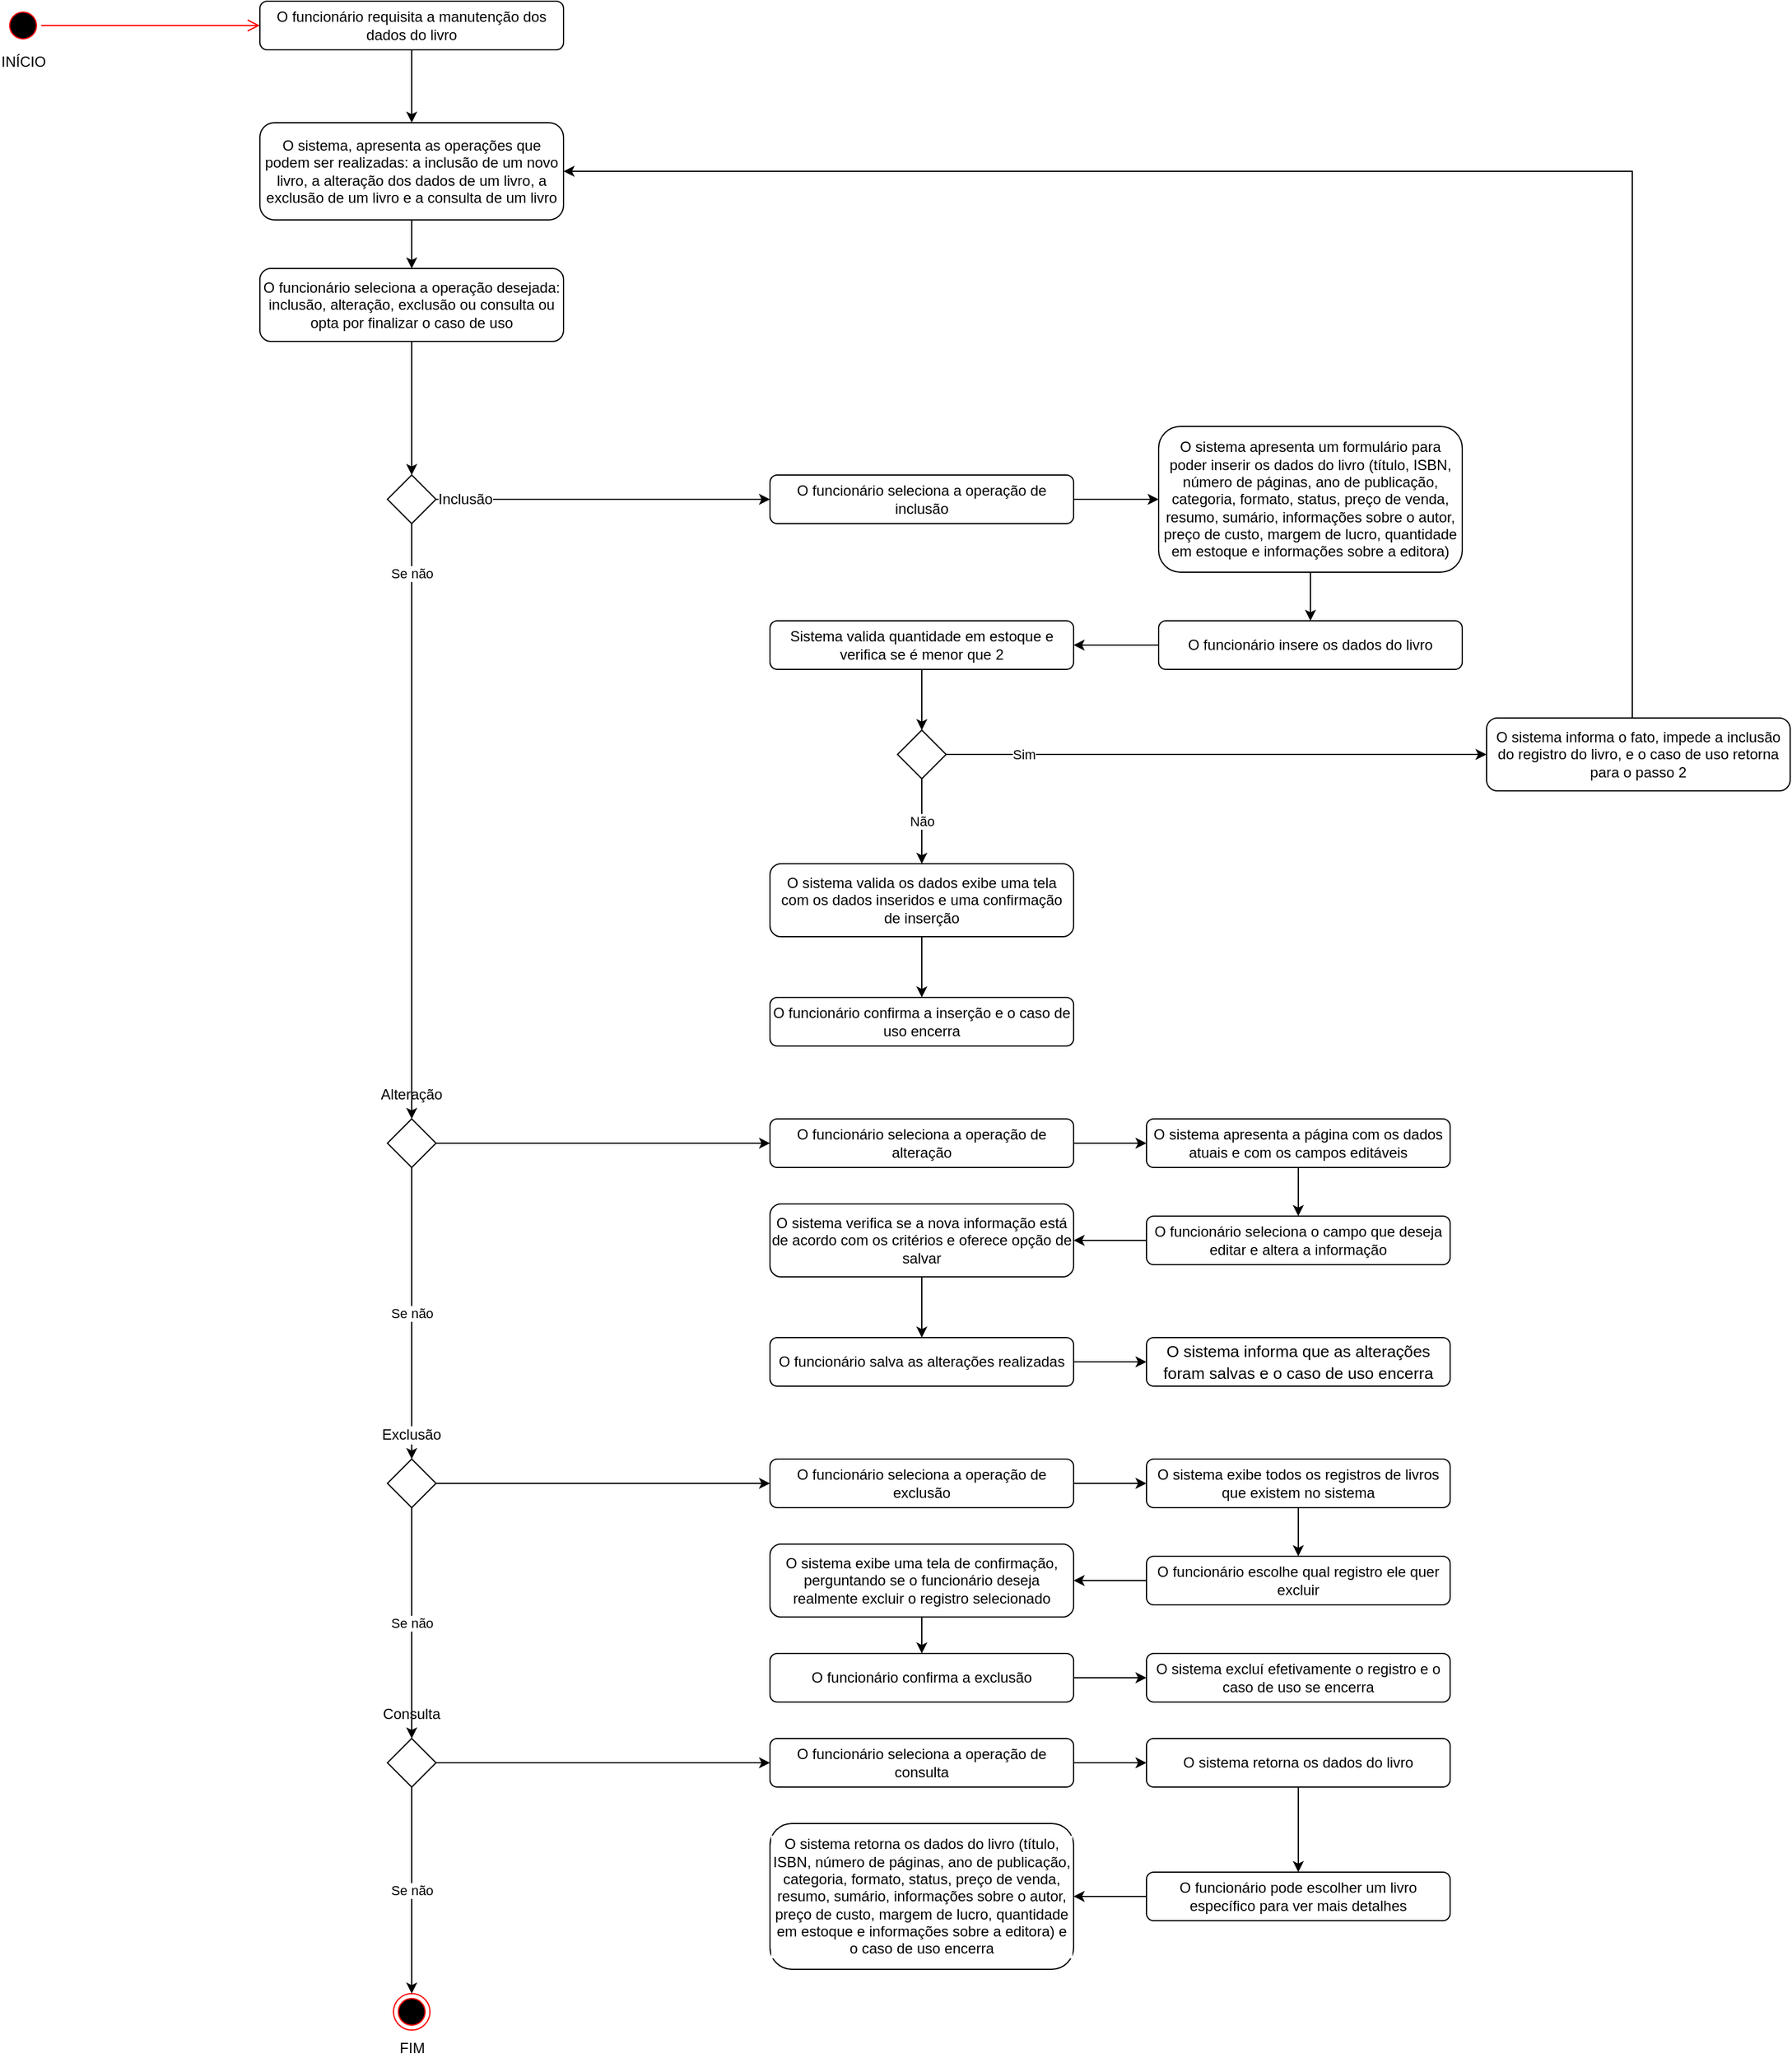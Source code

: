 <mxfile version="21.2.1" type="github">
  <diagram name="Página-1" id="4z89tsGptPQQodIInoYD">
    <mxGraphModel dx="5860" dy="795" grid="1" gridSize="10" guides="1" tooltips="1" connect="1" arrows="1" fold="1" page="1" pageScale="1" pageWidth="300" pageHeight="1400" math="0" shadow="0">
      <root>
        <mxCell id="0" />
        <mxCell id="1" parent="0" />
        <mxCell id="QMWMNx0dkZ8oT64IAFHo-1" value="INÍCIO" style="ellipse;html=1;shape=startState;fillColor=#000000;strokeColor=#ff0000;labelPosition=center;verticalLabelPosition=bottom;align=center;verticalAlign=middle;" parent="1" vertex="1">
          <mxGeometry x="-4400" y="45" width="30" height="30" as="geometry" />
        </mxCell>
        <mxCell id="QMWMNx0dkZ8oT64IAFHo-2" value="" style="edgeStyle=orthogonalEdgeStyle;html=1;verticalAlign=middle;endArrow=open;endSize=8;strokeColor=#ff0000;rounded=0;entryX=0;entryY=0.5;entryDx=0;entryDy=0;align=center;" parent="1" source="QMWMNx0dkZ8oT64IAFHo-1" target="QMWMNx0dkZ8oT64IAFHo-6" edge="1">
          <mxGeometry relative="1" as="geometry">
            <mxPoint x="-4354" y="155" as="targetPoint" />
          </mxGeometry>
        </mxCell>
        <mxCell id="XqJy5FtLw2MlF9qePq-H-62" value="" style="edgeStyle=orthogonalEdgeStyle;rounded=0;orthogonalLoop=1;jettySize=auto;html=1;verticalAlign=middle;align=center;" parent="1" source="QMWMNx0dkZ8oT64IAFHo-6" target="XqJy5FtLw2MlF9qePq-H-61" edge="1">
          <mxGeometry relative="1" as="geometry" />
        </mxCell>
        <mxCell id="QMWMNx0dkZ8oT64IAFHo-6" value="O funcionário requisita a manutenção dos dados do livro" style="rounded=1;whiteSpace=wrap;html=1;verticalAlign=middle;align=center;" parent="1" vertex="1">
          <mxGeometry x="-4190" y="40" width="250" height="40" as="geometry" />
        </mxCell>
        <mxCell id="WaPwTOEv9a5wO2OzgBdM-6" value="" style="edgeStyle=orthogonalEdgeStyle;rounded=0;orthogonalLoop=1;jettySize=auto;html=1;" edge="1" parent="1" source="QMWMNx0dkZ8oT64IAFHo-7" target="WaPwTOEv9a5wO2OzgBdM-9">
          <mxGeometry relative="1" as="geometry">
            <mxPoint x="-4064" y="390" as="targetPoint" />
          </mxGeometry>
        </mxCell>
        <mxCell id="QMWMNx0dkZ8oT64IAFHo-7" value="O funcionário seleciona a operação desejada: inclusão, alteração, exclusão ou consulta ou opta por finalizar o caso de uso" style="rounded=1;whiteSpace=wrap;html=1;verticalAlign=middle;align=center;" parent="1" vertex="1">
          <mxGeometry x="-4190" y="260" width="250" height="60" as="geometry" />
        </mxCell>
        <mxCell id="XqJy5FtLw2MlF9qePq-H-10" value="&lt;div&gt;FIM&lt;/div&gt;" style="ellipse;html=1;shape=endState;fillColor=#000000;strokeColor=#ff0000;align=center;verticalAlign=middle;labelPosition=center;verticalLabelPosition=bottom;" parent="1" vertex="1">
          <mxGeometry x="-4080" y="1680" width="30" height="30" as="geometry" />
        </mxCell>
        <mxCell id="jQgZSz52BUAX0XVgqDSo-1" style="edgeStyle=orthogonalEdgeStyle;rounded=0;orthogonalLoop=1;jettySize=auto;html=1;verticalAlign=middle;align=center;" parent="1" source="XqJy5FtLw2MlF9qePq-H-61" target="QMWMNx0dkZ8oT64IAFHo-7" edge="1">
          <mxGeometry relative="1" as="geometry" />
        </mxCell>
        <mxCell id="XqJy5FtLw2MlF9qePq-H-61" value="O sistema, apresenta as operações que podem ser realizadas: a inclusão de um novo livro, a alteração dos dados de um livro, a exclusão de um livro e a consulta de um livro" style="rounded=1;whiteSpace=wrap;html=1;verticalAlign=middle;align=center;" parent="1" vertex="1">
          <mxGeometry x="-4190" y="140" width="250" height="80" as="geometry" />
        </mxCell>
        <mxCell id="WaPwTOEv9a5wO2OzgBdM-23" style="edgeStyle=orthogonalEdgeStyle;rounded=0;orthogonalLoop=1;jettySize=auto;html=1;" edge="1" parent="1" source="XqJy5FtLw2MlF9qePq-H-68" target="-YIbKwoVMx-tm1696TCW-7">
          <mxGeometry relative="1" as="geometry" />
        </mxCell>
        <mxCell id="XqJy5FtLw2MlF9qePq-H-68" value="O funcionário seleciona a operação de inclusão" style="rounded=1;whiteSpace=wrap;html=1;verticalAlign=middle;align=center;" parent="1" vertex="1">
          <mxGeometry x="-3770" y="430" width="250" height="40" as="geometry" />
        </mxCell>
        <mxCell id="WaPwTOEv9a5wO2OzgBdM-24" style="edgeStyle=orthogonalEdgeStyle;rounded=0;orthogonalLoop=1;jettySize=auto;html=1;" edge="1" parent="1" source="-YIbKwoVMx-tm1696TCW-7" target="-YIbKwoVMx-tm1696TCW-9">
          <mxGeometry relative="1" as="geometry" />
        </mxCell>
        <mxCell id="-YIbKwoVMx-tm1696TCW-7" value="O sistema apresenta um formulário para poder inserir os dados do livro (título, ISBN, número de páginas, ano de publicação, categoria, formato, status, preço de venda, resumo, sumário, informações sobre o autor, preço de custo, margem de lucro, quantidade em estoque e informações sobre a editora)" style="rounded=1;whiteSpace=wrap;html=1;verticalAlign=middle;align=center;" parent="1" vertex="1">
          <mxGeometry x="-3450" y="390" width="250" height="120" as="geometry" />
        </mxCell>
        <mxCell id="WaPwTOEv9a5wO2OzgBdM-25" style="edgeStyle=orthogonalEdgeStyle;rounded=0;orthogonalLoop=1;jettySize=auto;html=1;entryX=1;entryY=0.5;entryDx=0;entryDy=0;" edge="1" parent="1" source="-YIbKwoVMx-tm1696TCW-9" target="jQgZSz52BUAX0XVgqDSo-54">
          <mxGeometry relative="1" as="geometry" />
        </mxCell>
        <mxCell id="-YIbKwoVMx-tm1696TCW-9" value="O funcionário insere os dados do livro" style="rounded=1;whiteSpace=wrap;html=1;verticalAlign=middle;align=center;" parent="1" vertex="1">
          <mxGeometry x="-3450" y="550" width="250" height="40" as="geometry" />
        </mxCell>
        <mxCell id="-YIbKwoVMx-tm1696TCW-14" value="" style="edgeStyle=orthogonalEdgeStyle;rounded=0;orthogonalLoop=1;jettySize=auto;html=1;verticalAlign=middle;align=center;" parent="1" source="-YIbKwoVMx-tm1696TCW-11" target="-YIbKwoVMx-tm1696TCW-13" edge="1">
          <mxGeometry relative="1" as="geometry" />
        </mxCell>
        <mxCell id="-YIbKwoVMx-tm1696TCW-11" value="O sistema valida os dados exibe uma tela com os dados inseridos e uma confirmação de inserção" style="rounded=1;whiteSpace=wrap;html=1;verticalAlign=middle;align=center;" parent="1" vertex="1">
          <mxGeometry x="-3770" y="750" width="250" height="60" as="geometry" />
        </mxCell>
        <mxCell id="-YIbKwoVMx-tm1696TCW-13" value="O funcionário confirma a inserção e o caso de uso encerra" style="rounded=1;whiteSpace=wrap;html=1;verticalAlign=middle;align=center;" parent="1" vertex="1">
          <mxGeometry x="-3770" y="860" width="250" height="40" as="geometry" />
        </mxCell>
        <mxCell id="WaPwTOEv9a5wO2OzgBdM-20" style="edgeStyle=orthogonalEdgeStyle;rounded=0;orthogonalLoop=1;jettySize=auto;html=1;" edge="1" parent="1" source="jQgZSz52BUAX0XVgqDSo-3" target="jQgZSz52BUAX0XVgqDSo-7">
          <mxGeometry relative="1" as="geometry" />
        </mxCell>
        <mxCell id="WaPwTOEv9a5wO2OzgBdM-22" value="Se não" style="edgeStyle=orthogonalEdgeStyle;rounded=0;orthogonalLoop=1;jettySize=auto;html=1;" edge="1" parent="1" source="jQgZSz52BUAX0XVgqDSo-3" target="WaPwTOEv9a5wO2OzgBdM-21">
          <mxGeometry relative="1" as="geometry" />
        </mxCell>
        <mxCell id="jQgZSz52BUAX0XVgqDSo-3" value="Alteração" style="rhombus;whiteSpace=wrap;html=1;labelPosition=center;verticalLabelPosition=top;align=center;verticalAlign=middle;labelBackgroundColor=default;" parent="1" vertex="1">
          <mxGeometry x="-4085" y="960" width="40" height="40" as="geometry" />
        </mxCell>
        <mxCell id="WaPwTOEv9a5wO2OzgBdM-36" style="edgeStyle=orthogonalEdgeStyle;rounded=0;orthogonalLoop=1;jettySize=auto;html=1;" edge="1" parent="1" source="jQgZSz52BUAX0XVgqDSo-7" target="jQgZSz52BUAX0XVgqDSo-10">
          <mxGeometry relative="1" as="geometry" />
        </mxCell>
        <mxCell id="jQgZSz52BUAX0XVgqDSo-7" value="O funcionário seleciona a operação de alteração" style="rounded=1;whiteSpace=wrap;html=1;verticalAlign=middle;align=center;" parent="1" vertex="1">
          <mxGeometry x="-3770" y="960" width="250" height="40" as="geometry" />
        </mxCell>
        <mxCell id="WaPwTOEv9a5wO2OzgBdM-37" style="edgeStyle=orthogonalEdgeStyle;rounded=0;orthogonalLoop=1;jettySize=auto;html=1;" edge="1" parent="1" source="jQgZSz52BUAX0XVgqDSo-10" target="jQgZSz52BUAX0XVgqDSo-12">
          <mxGeometry relative="1" as="geometry" />
        </mxCell>
        <mxCell id="jQgZSz52BUAX0XVgqDSo-10" value="O sistema apresenta a página com os dados atuais e com os campos editáveis" style="rounded=1;whiteSpace=wrap;html=1;verticalAlign=middle;align=center;" parent="1" vertex="1">
          <mxGeometry x="-3460" y="960" width="250" height="40" as="geometry" />
        </mxCell>
        <mxCell id="WaPwTOEv9a5wO2OzgBdM-38" style="edgeStyle=orthogonalEdgeStyle;rounded=0;orthogonalLoop=1;jettySize=auto;html=1;" edge="1" parent="1" source="jQgZSz52BUAX0XVgqDSo-12" target="jQgZSz52BUAX0XVgqDSo-14">
          <mxGeometry relative="1" as="geometry" />
        </mxCell>
        <mxCell id="jQgZSz52BUAX0XVgqDSo-12" value="O funcionário seleciona o campo que deseja editar e altera a informação" style="rounded=1;whiteSpace=wrap;html=1;verticalAlign=middle;align=center;" parent="1" vertex="1">
          <mxGeometry x="-3460" y="1040" width="250" height="40" as="geometry" />
        </mxCell>
        <mxCell id="WaPwTOEv9a5wO2OzgBdM-39" style="edgeStyle=orthogonalEdgeStyle;rounded=0;orthogonalLoop=1;jettySize=auto;html=1;entryX=0.5;entryY=0;entryDx=0;entryDy=0;" edge="1" parent="1" source="jQgZSz52BUAX0XVgqDSo-14" target="jQgZSz52BUAX0XVgqDSo-16">
          <mxGeometry relative="1" as="geometry" />
        </mxCell>
        <mxCell id="jQgZSz52BUAX0XVgqDSo-14" value="O sistema verifica se a nova informação está de acordo com os critérios e oferece opção de salvar" style="rounded=1;whiteSpace=wrap;html=1;verticalAlign=middle;align=center;" parent="1" vertex="1">
          <mxGeometry x="-3770" y="1030" width="250" height="60" as="geometry" />
        </mxCell>
        <mxCell id="WaPwTOEv9a5wO2OzgBdM-40" style="edgeStyle=orthogonalEdgeStyle;rounded=0;orthogonalLoop=1;jettySize=auto;html=1;" edge="1" parent="1" source="jQgZSz52BUAX0XVgqDSo-16" target="jQgZSz52BUAX0XVgqDSo-18">
          <mxGeometry relative="1" as="geometry" />
        </mxCell>
        <mxCell id="jQgZSz52BUAX0XVgqDSo-16" value="O funcionário salva as alterações realizadas" style="whiteSpace=wrap;html=1;rounded=1;verticalAlign=middle;align=center;" parent="1" vertex="1">
          <mxGeometry x="-3770" y="1140" width="250" height="40" as="geometry" />
        </mxCell>
        <mxCell id="jQgZSz52BUAX0XVgqDSo-18" value="&lt;span class=&quot;TextRun SCXW80983884 BCX2&quot; style=&quot;font-size: 10pt; line-height: 17.267px; font-family: Arial, &amp;quot;Arial_EmbeddedFont&amp;quot;, &amp;quot;Arial_MSFontService&amp;quot;, sans-serif;&quot; data-contrast=&quot;auto&quot; lang=&quot;PT-BR&quot;&gt;&lt;span class=&quot;NormalTextRun SCXW80983884 BCX2&quot;&gt;O sistema informa que as alterações foram salvas e &lt;/span&gt;&lt;span class=&quot;NormalTextRun SCXW80983884 BCX2&quot;&gt;o caso de uso encerra&lt;/span&gt;&lt;/span&gt;" style="rounded=1;whiteSpace=wrap;html=1;verticalAlign=middle;align=center;" parent="1" vertex="1">
          <mxGeometry x="-3460" y="1140" width="250" height="40" as="geometry" />
        </mxCell>
        <mxCell id="WaPwTOEv9a5wO2OzgBdM-43" style="edgeStyle=orthogonalEdgeStyle;rounded=0;orthogonalLoop=1;jettySize=auto;html=1;" edge="1" parent="1" source="jQgZSz52BUAX0XVgqDSo-24" target="jQgZSz52BUAX0XVgqDSo-26">
          <mxGeometry relative="1" as="geometry" />
        </mxCell>
        <mxCell id="jQgZSz52BUAX0XVgqDSo-24" value="O funcionário seleciona a operação de exclusão" style="rounded=1;whiteSpace=wrap;html=1;verticalAlign=middle;labelBackgroundColor=default;align=center;" parent="1" vertex="1">
          <mxGeometry x="-3770" y="1240" width="250" height="40" as="geometry" />
        </mxCell>
        <mxCell id="WaPwTOEv9a5wO2OzgBdM-44" style="edgeStyle=orthogonalEdgeStyle;rounded=0;orthogonalLoop=1;jettySize=auto;html=1;entryX=0.5;entryY=0;entryDx=0;entryDy=0;" edge="1" parent="1" source="jQgZSz52BUAX0XVgqDSo-26" target="jQgZSz52BUAX0XVgqDSo-28">
          <mxGeometry relative="1" as="geometry" />
        </mxCell>
        <mxCell id="jQgZSz52BUAX0XVgqDSo-26" value="O sistema exibe todos os registros de livros que existem no sistema" style="rounded=1;whiteSpace=wrap;html=1;verticalAlign=middle;labelBackgroundColor=default;align=center;" parent="1" vertex="1">
          <mxGeometry x="-3460" y="1240" width="250" height="40" as="geometry" />
        </mxCell>
        <mxCell id="WaPwTOEv9a5wO2OzgBdM-45" style="edgeStyle=orthogonalEdgeStyle;rounded=0;orthogonalLoop=1;jettySize=auto;html=1;" edge="1" parent="1" source="jQgZSz52BUAX0XVgqDSo-28" target="jQgZSz52BUAX0XVgqDSo-30">
          <mxGeometry relative="1" as="geometry" />
        </mxCell>
        <mxCell id="jQgZSz52BUAX0XVgqDSo-28" value="O funcionário escolhe qual registro ele quer excluir" style="whiteSpace=wrap;html=1;verticalAlign=middle;rounded=1;labelBackgroundColor=default;align=center;" parent="1" vertex="1">
          <mxGeometry x="-3460" y="1320" width="250" height="40" as="geometry" />
        </mxCell>
        <mxCell id="WaPwTOEv9a5wO2OzgBdM-46" style="edgeStyle=orthogonalEdgeStyle;rounded=0;orthogonalLoop=1;jettySize=auto;html=1;" edge="1" parent="1" source="jQgZSz52BUAX0XVgqDSo-30" target="jQgZSz52BUAX0XVgqDSo-32">
          <mxGeometry relative="1" as="geometry" />
        </mxCell>
        <mxCell id="jQgZSz52BUAX0XVgqDSo-30" value="O sistema exibe uma tela de confirmação, perguntando se o funcionário deseja realmente excluir o registro selecionado" style="whiteSpace=wrap;html=1;verticalAlign=middle;rounded=1;labelBackgroundColor=default;align=center;" parent="1" vertex="1">
          <mxGeometry x="-3770" y="1310" width="250" height="60" as="geometry" />
        </mxCell>
        <mxCell id="jQgZSz52BUAX0XVgqDSo-35" value="" style="edgeStyle=orthogonalEdgeStyle;rounded=0;orthogonalLoop=1;jettySize=auto;html=1;" parent="1" source="jQgZSz52BUAX0XVgqDSo-32" target="jQgZSz52BUAX0XVgqDSo-34" edge="1">
          <mxGeometry relative="1" as="geometry" />
        </mxCell>
        <mxCell id="jQgZSz52BUAX0XVgqDSo-32" value="O funcionário confirma a exclusão" style="whiteSpace=wrap;html=1;rounded=1;labelBackgroundColor=default;" parent="1" vertex="1">
          <mxGeometry x="-3770" y="1400" width="250" height="40" as="geometry" />
        </mxCell>
        <mxCell id="jQgZSz52BUAX0XVgqDSo-34" value="O sistema excluí efetivamente o registro e o caso de uso se encerra" style="whiteSpace=wrap;html=1;rounded=1;labelBackgroundColor=default;" parent="1" vertex="1">
          <mxGeometry x="-3460" y="1400" width="250" height="40" as="geometry" />
        </mxCell>
        <mxCell id="WaPwTOEv9a5wO2OzgBdM-48" style="edgeStyle=orthogonalEdgeStyle;rounded=0;orthogonalLoop=1;jettySize=auto;html=1;" edge="1" parent="1" source="jQgZSz52BUAX0XVgqDSo-40" target="jQgZSz52BUAX0XVgqDSo-42">
          <mxGeometry relative="1" as="geometry" />
        </mxCell>
        <mxCell id="WaPwTOEv9a5wO2OzgBdM-53" value="Se não" style="edgeStyle=orthogonalEdgeStyle;rounded=0;orthogonalLoop=1;jettySize=auto;html=1;" edge="1" parent="1" source="jQgZSz52BUAX0XVgqDSo-40" target="XqJy5FtLw2MlF9qePq-H-10">
          <mxGeometry relative="1" as="geometry" />
        </mxCell>
        <mxCell id="jQgZSz52BUAX0XVgqDSo-40" value="Consulta" style="rhombus;whiteSpace=wrap;html=1;labelPosition=center;verticalLabelPosition=top;align=center;verticalAlign=middle;labelBackgroundColor=default;" parent="1" vertex="1">
          <mxGeometry x="-4085" y="1470" width="40" height="40" as="geometry" />
        </mxCell>
        <mxCell id="WaPwTOEv9a5wO2OzgBdM-50" style="edgeStyle=orthogonalEdgeStyle;rounded=0;orthogonalLoop=1;jettySize=auto;html=1;entryX=0;entryY=0.5;entryDx=0;entryDy=0;" edge="1" parent="1" source="jQgZSz52BUAX0XVgqDSo-42" target="jQgZSz52BUAX0XVgqDSo-44">
          <mxGeometry relative="1" as="geometry" />
        </mxCell>
        <mxCell id="jQgZSz52BUAX0XVgqDSo-42" value="O funcionário seleciona a operação de consulta" style="rounded=1;whiteSpace=wrap;html=1;labelBackgroundColor=default;" parent="1" vertex="1">
          <mxGeometry x="-3770" y="1470" width="250" height="40" as="geometry" />
        </mxCell>
        <mxCell id="WaPwTOEv9a5wO2OzgBdM-52" style="edgeStyle=orthogonalEdgeStyle;rounded=0;orthogonalLoop=1;jettySize=auto;html=1;entryX=0.5;entryY=0;entryDx=0;entryDy=0;" edge="1" parent="1" source="jQgZSz52BUAX0XVgqDSo-44" target="jQgZSz52BUAX0XVgqDSo-46">
          <mxGeometry relative="1" as="geometry" />
        </mxCell>
        <mxCell id="jQgZSz52BUAX0XVgqDSo-44" value="O sistema retorna os dados do livro" style="whiteSpace=wrap;html=1;rounded=1;labelBackgroundColor=default;" parent="1" vertex="1">
          <mxGeometry x="-3460" y="1470" width="250" height="40" as="geometry" />
        </mxCell>
        <mxCell id="WaPwTOEv9a5wO2OzgBdM-51" style="edgeStyle=orthogonalEdgeStyle;rounded=0;orthogonalLoop=1;jettySize=auto;html=1;" edge="1" parent="1" source="jQgZSz52BUAX0XVgqDSo-46" target="jQgZSz52BUAX0XVgqDSo-48">
          <mxGeometry relative="1" as="geometry" />
        </mxCell>
        <mxCell id="jQgZSz52BUAX0XVgqDSo-46" value="O funcionário pode escolher um livro específico para ver mais detalhes" style="whiteSpace=wrap;html=1;rounded=1;labelBackgroundColor=default;" parent="1" vertex="1">
          <mxGeometry x="-3460" y="1580" width="250" height="40" as="geometry" />
        </mxCell>
        <mxCell id="jQgZSz52BUAX0XVgqDSo-48" value="O sistema retorna os dados do livro (título, ISBN, número de páginas, ano de publicação, categoria, formato, status, preço de venda, resumo, sumário, informações sobre o autor, preço de custo, margem de lucro, quantidade em estoque e informações sobre a editora) e o caso de uso encerra" style="whiteSpace=wrap;html=1;rounded=1;labelBackgroundColor=default;fontSize=12;" parent="1" vertex="1">
          <mxGeometry x="-3770" y="1540" width="250" height="120" as="geometry" />
        </mxCell>
        <mxCell id="WaPwTOEv9a5wO2OzgBdM-31" value="Sim" style="edgeStyle=orthogonalEdgeStyle;rounded=0;orthogonalLoop=1;jettySize=auto;html=1;" edge="1" parent="1" source="jQgZSz52BUAX0XVgqDSo-53" target="jQgZSz52BUAX0XVgqDSo-57">
          <mxGeometry x="-0.714" relative="1" as="geometry">
            <mxPoint as="offset" />
          </mxGeometry>
        </mxCell>
        <mxCell id="WaPwTOEv9a5wO2OzgBdM-32" value="Não" style="edgeStyle=orthogonalEdgeStyle;rounded=0;orthogonalLoop=1;jettySize=auto;html=1;" edge="1" parent="1" source="jQgZSz52BUAX0XVgqDSo-53" target="-YIbKwoVMx-tm1696TCW-11">
          <mxGeometry relative="1" as="geometry" />
        </mxCell>
        <mxCell id="jQgZSz52BUAX0XVgqDSo-53" value="" style="rhombus;whiteSpace=wrap;html=1;labelPosition=right;verticalLabelPosition=middle;align=left;verticalAlign=middle;labelBackgroundColor=default;" parent="1" vertex="1">
          <mxGeometry x="-3665" y="640" width="40" height="40" as="geometry" />
        </mxCell>
        <mxCell id="WaPwTOEv9a5wO2OzgBdM-28" style="edgeStyle=orthogonalEdgeStyle;rounded=0;orthogonalLoop=1;jettySize=auto;html=1;" edge="1" parent="1" source="jQgZSz52BUAX0XVgqDSo-54" target="jQgZSz52BUAX0XVgqDSo-53">
          <mxGeometry relative="1" as="geometry" />
        </mxCell>
        <mxCell id="jQgZSz52BUAX0XVgqDSo-54" value="Sistema valida quantidade em estoque e verifica se é menor que 2" style="whiteSpace=wrap;html=1;rounded=1;" parent="1" vertex="1">
          <mxGeometry x="-3770" y="550" width="250" height="40" as="geometry" />
        </mxCell>
        <mxCell id="WaPwTOEv9a5wO2OzgBdM-34" style="edgeStyle=orthogonalEdgeStyle;rounded=0;orthogonalLoop=1;jettySize=auto;html=1;entryX=1;entryY=0.5;entryDx=0;entryDy=0;" edge="1" parent="1" source="jQgZSz52BUAX0XVgqDSo-57" target="XqJy5FtLw2MlF9qePq-H-61">
          <mxGeometry relative="1" as="geometry">
            <Array as="points">
              <mxPoint x="-3060" y="180" />
            </Array>
          </mxGeometry>
        </mxCell>
        <mxCell id="jQgZSz52BUAX0XVgqDSo-57" value="O sistema informa o fato, impede a inclusão do registro do livro, e o caso de uso retorna para o passo 2" style="rounded=1;whiteSpace=wrap;html=1;labelBackgroundColor=default;" parent="1" vertex="1">
          <mxGeometry x="-3180" y="630" width="250" height="60" as="geometry" />
        </mxCell>
        <mxCell id="WaPwTOEv9a5wO2OzgBdM-11" style="edgeStyle=orthogonalEdgeStyle;rounded=0;orthogonalLoop=1;jettySize=auto;html=1;" edge="1" parent="1" source="WaPwTOEv9a5wO2OzgBdM-9" target="XqJy5FtLw2MlF9qePq-H-68">
          <mxGeometry relative="1" as="geometry" />
        </mxCell>
        <mxCell id="WaPwTOEv9a5wO2OzgBdM-17" value="Se não" style="edgeStyle=orthogonalEdgeStyle;rounded=0;orthogonalLoop=1;jettySize=auto;html=1;" edge="1" parent="1" source="WaPwTOEv9a5wO2OzgBdM-9" target="jQgZSz52BUAX0XVgqDSo-3">
          <mxGeometry x="-0.833" relative="1" as="geometry">
            <mxPoint as="offset" />
          </mxGeometry>
        </mxCell>
        <mxCell id="WaPwTOEv9a5wO2OzgBdM-9" value="Inclusão" style="rhombus;whiteSpace=wrap;html=1;labelPosition=right;verticalLabelPosition=middle;align=left;verticalAlign=middle;labelBackgroundColor=default;" vertex="1" parent="1">
          <mxGeometry x="-4085" y="430" width="40" height="40" as="geometry" />
        </mxCell>
        <mxCell id="WaPwTOEv9a5wO2OzgBdM-42" style="edgeStyle=orthogonalEdgeStyle;rounded=0;orthogonalLoop=1;jettySize=auto;html=1;" edge="1" parent="1" source="WaPwTOEv9a5wO2OzgBdM-21" target="jQgZSz52BUAX0XVgqDSo-24">
          <mxGeometry relative="1" as="geometry" />
        </mxCell>
        <mxCell id="WaPwTOEv9a5wO2OzgBdM-47" value="Se não" style="edgeStyle=orthogonalEdgeStyle;rounded=0;orthogonalLoop=1;jettySize=auto;html=1;" edge="1" parent="1" source="WaPwTOEv9a5wO2OzgBdM-21" target="jQgZSz52BUAX0XVgqDSo-40">
          <mxGeometry relative="1" as="geometry" />
        </mxCell>
        <mxCell id="WaPwTOEv9a5wO2OzgBdM-21" value="Exclusão" style="rhombus;whiteSpace=wrap;html=1;labelPosition=center;verticalLabelPosition=top;align=center;verticalAlign=middle;labelBackgroundColor=default;" vertex="1" parent="1">
          <mxGeometry x="-4085" y="1240" width="40" height="40" as="geometry" />
        </mxCell>
      </root>
    </mxGraphModel>
  </diagram>
</mxfile>
